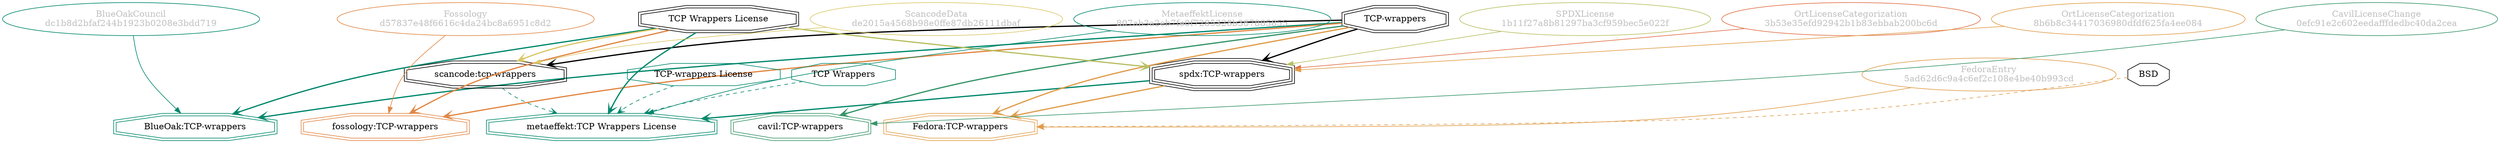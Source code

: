 strict digraph {
    node [shape=box];
    graph [splines=curved];
    4085 [label="SPDXLicense\n1b11f27a8b81297ba3cf959bec5e022f"
         ,fontcolor=gray
         ,color="#b8bf62"
         ,fillcolor="beige;1"
         ,shape=ellipse];
    4086 [label="spdx:TCP-wrappers"
         ,shape=tripleoctagon];
    4087 [label="TCP-wrappers"
         ,shape=doubleoctagon];
    4088 [label="TCP Wrappers License"
         ,shape=doubleoctagon];
    5935 [label=BSD,shape=octagon];
    8422 [label="FedoraEntry\n5ad62d6c9a4c6ef2c108e4be40b993cd"
         ,fontcolor=gray
         ,color="#e09d4b"
         ,fillcolor="beige;1"
         ,shape=ellipse];
    8423 [label="Fedora:TCP-wrappers"
         ,color="#e09d4b"
         ,shape=doubleoctagon];
    9001 [label="BlueOakCouncil\ndc1b8d2bfaf244b1923b0208e3bdd719"
         ,fontcolor=gray
         ,color="#00876c"
         ,fillcolor="beige;1"
         ,shape=ellipse];
    9002 [label="BlueOak:TCP-wrappers"
         ,color="#00876c"
         ,shape=doubleoctagon];
    24325 [label="ScancodeData\nde2015a4568b98e0ffe87db26111dbaf"
          ,fontcolor=gray
          ,color="#dac767"
          ,fillcolor="beige;1"
          ,shape=ellipse];
    24326 [label="scancode:tcp-wrappers"
          ,shape=doubleoctagon];
    27973 [label="Fossology\nd57837e48f6616c4da24bc8a6951c8d2"
          ,fontcolor=gray
          ,color="#e18745"
          ,fillcolor="beige;1"
          ,shape=ellipse];
    27974 [label="fossology:TCP-wrappers"
          ,color="#e18745"
          ,shape=doubleoctagon];
    35226 [label="OrtLicenseCategorization\n3b53e35efd92942b1b83ebbab200bc6d"
          ,fontcolor=gray
          ,color="#e06f45"
          ,fillcolor="beige;1"
          ,shape=ellipse];
    36257 [label="OrtLicenseCategorization\n8b6b8c34417036980dfdf625fa4ee084"
          ,fontcolor=gray
          ,color="#e09d4b"
          ,fillcolor="beige;1"
          ,shape=ellipse];
    38058 [label="CavilLicenseChange\n0efc91e2c602eedafffdedbc40da2cea"
          ,fontcolor=gray
          ,color="#379469"
          ,fillcolor="beige;1"
          ,shape=ellipse];
    38059 [label="cavil:TCP-wrappers"
          ,color="#379469"
          ,shape=doubleoctagon];
    49061 [label="MetaeffektLicense\n807ab3a2eb7fe0f7285328b367885855"
          ,fontcolor=gray
          ,color="#00876c"
          ,fillcolor="beige;1"
          ,shape=ellipse];
    49062 [label="metaeffekt:TCP Wrappers License"
          ,color="#00876c"
          ,shape=doubleoctagon];
    49063 [label="TCP Wrappers"
          ,color="#00876c"
          ,shape=octagon];
    49064 [label="TCP-wrappers License"
          ,color="#00876c"
          ,shape=octagon];
    4085 -> 4086 [weight=0.5
                 ,color="#b8bf62"];
    4086 -> 8423 [style=bold
                 ,arrowhead=vee
                 ,weight=0.7
                 ,color="#e09d4b"];
    4086 -> 49062 [style=bold
                  ,arrowhead=vee
                  ,weight=0.7
                  ,color="#00876c"];
    4087 -> 4086 [style=bold
                 ,arrowhead=vee
                 ,weight=0.7];
    4087 -> 8423 [style=bold
                 ,arrowhead=vee
                 ,weight=0.7
                 ,color="#e09d4b"];
    4087 -> 9002 [style=bold
                 ,arrowhead=vee
                 ,weight=0.7
                 ,color="#00876c"];
    4087 -> 24326 [style=bold
                  ,arrowhead=vee
                  ,weight=0.7];
    4087 -> 27974 [style=bold
                  ,arrowhead=vee
                  ,weight=0.7
                  ,color="#e18745"];
    4087 -> 38059 [style=bold
                  ,arrowhead=vee
                  ,weight=0.7
                  ,color="#379469"];
    4087 -> 38059 [style=bold
                  ,arrowhead=vee
                  ,weight=0.7
                  ,color="#379469"];
    4088 -> 4086 [style=bold
                 ,arrowhead=vee
                 ,weight=0.7
                 ,color="#b8bf62"];
    4088 -> 9002 [style=bold
                 ,arrowhead=vee
                 ,weight=0.7
                 ,color="#00876c"];
    4088 -> 24326 [style=bold
                  ,arrowhead=vee
                  ,weight=0.7
                  ,color="#dac767"];
    4088 -> 27974 [style=bold
                  ,arrowhead=vee
                  ,weight=0.7
                  ,color="#e18745"];
    4088 -> 49062 [style=bold
                  ,arrowhead=vee
                  ,weight=0.7
                  ,color="#00876c"];
    4088 -> 49062 [style=bold
                  ,arrowhead=vee
                  ,weight=0.7
                  ,color="#00876c"];
    5935 -> 8423 [style=dashed
                 ,arrowhead=vee
                 ,weight=0.5
                 ,color="#e09d4b"];
    8422 -> 8423 [weight=0.5
                 ,color="#e09d4b"];
    9001 -> 9002 [weight=0.5
                 ,color="#00876c"];
    24325 -> 24326 [weight=0.5
                   ,color="#dac767"];
    24326 -> 49062 [style=dashed
                   ,arrowhead=vee
                   ,weight=0.5
                   ,color="#00876c"];
    27973 -> 27974 [weight=0.5
                   ,color="#e18745"];
    35226 -> 4086 [weight=0.5
                  ,color="#e06f45"];
    36257 -> 4086 [weight=0.5
                  ,color="#e09d4b"];
    38058 -> 38059 [weight=0.5
                   ,color="#379469"];
    49061 -> 49062 [weight=0.5
                   ,color="#00876c"];
    49063 -> 49062 [style=dashed
                   ,arrowhead=vee
                   ,weight=0.5
                   ,color="#00876c"];
    49064 -> 49062 [style=dashed
                   ,arrowhead=vee
                   ,weight=0.5
                   ,color="#00876c"];
}
